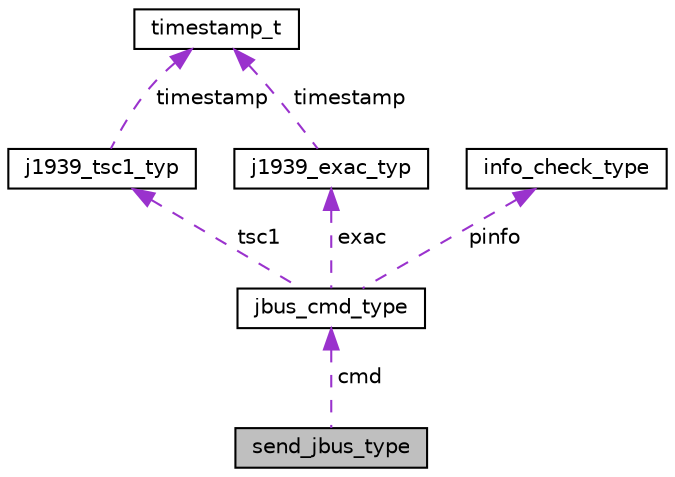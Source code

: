 digraph "send_jbus_type"
{
  edge [fontname="Helvetica",fontsize="10",labelfontname="Helvetica",labelfontsize="10"];
  node [fontname="Helvetica",fontsize="10",shape=record];
  Node1 [label="send_jbus_type",height=0.2,width=0.4,color="black", fillcolor="grey75", style="filled", fontcolor="black"];
  Node2 -> Node1 [dir="back",color="darkorchid3",fontsize="10",style="dashed",label=" cmd" ,fontname="Helvetica"];
  Node2 [label="jbus_cmd_type",height=0.2,width=0.4,color="black", fillcolor="white", style="filled",URL="$structjbus__cmd__type.html"];
  Node3 -> Node2 [dir="back",color="darkorchid3",fontsize="10",style="dashed",label=" tsc1" ,fontname="Helvetica"];
  Node3 [label="j1939_tsc1_typ",height=0.2,width=0.4,color="black", fillcolor="white", style="filled",URL="$structj1939__tsc1__typ.html"];
  Node4 -> Node3 [dir="back",color="darkorchid3",fontsize="10",style="dashed",label=" timestamp" ,fontname="Helvetica"];
  Node4 [label="timestamp_t",height=0.2,width=0.4,color="black", fillcolor="white", style="filled",URL="$structtimestamp__t.html"];
  Node5 -> Node2 [dir="back",color="darkorchid3",fontsize="10",style="dashed",label=" pinfo" ,fontname="Helvetica"];
  Node5 [label="info_check_type",height=0.2,width=0.4,color="black", fillcolor="white", style="filled",URL="$structinfo__check__type.html"];
  Node6 -> Node2 [dir="back",color="darkorchid3",fontsize="10",style="dashed",label=" exac" ,fontname="Helvetica"];
  Node6 [label="j1939_exac_typ",height=0.2,width=0.4,color="black", fillcolor="white", style="filled",URL="$structj1939__exac__typ.html"];
  Node4 -> Node6 [dir="back",color="darkorchid3",fontsize="10",style="dashed",label=" timestamp" ,fontname="Helvetica"];
}
